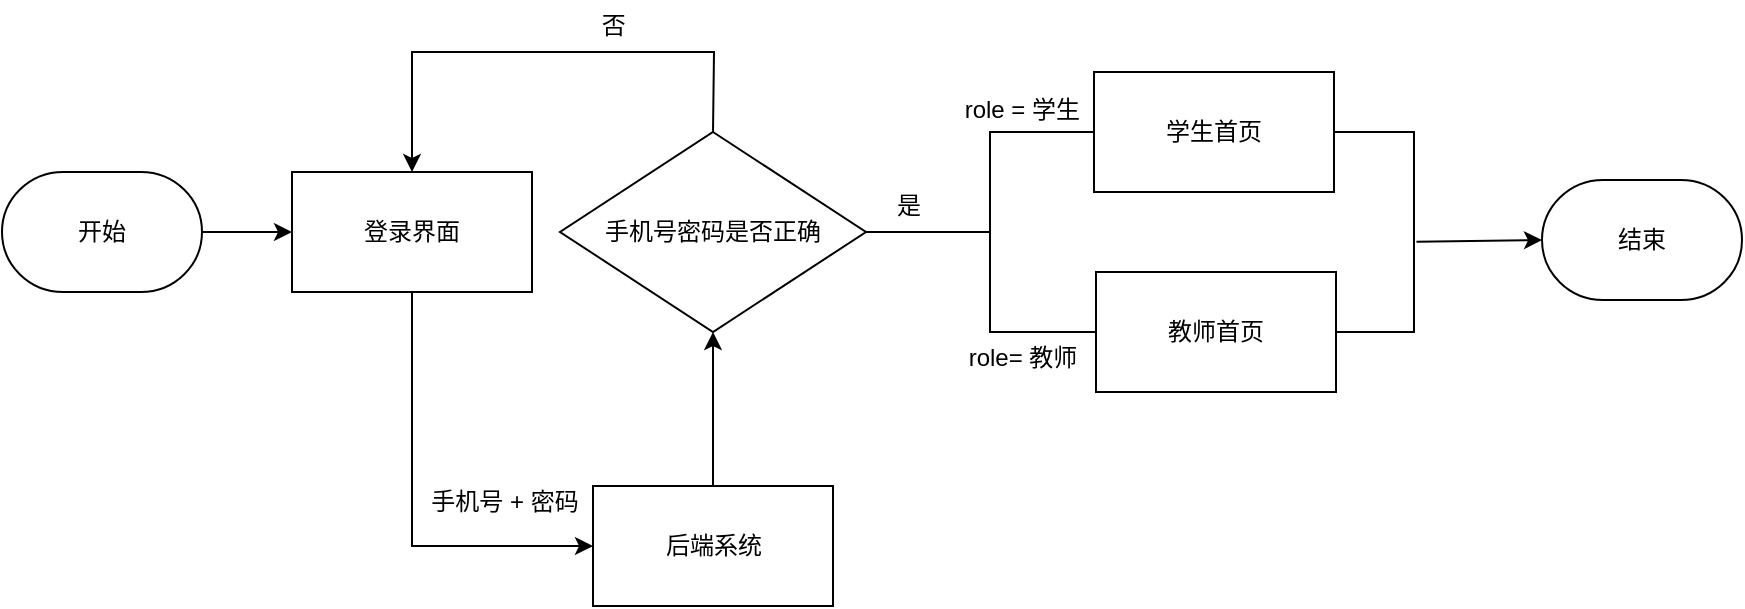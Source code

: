 <mxfile scale="20" border="20">
    <diagram id="CX3G9Xh7dB3GCvSDx5av" name="第 1 页">
        <mxGraphModel dx="818" dy="483" grid="0" gridSize="10" guides="1" tooltips="1" connect="1" arrows="1" fold="1" page="1" pageScale="1" pageWidth="1169" pageHeight="827" background="#ffffff" math="0" shadow="0">
            <root>
                <mxCell id="0"/>
                <mxCell id="1" parent="0"/>
                <mxCell id="14" style="edgeStyle=none;rounded=0;html=1;exitX=0.5;exitY=0;exitDx=0;exitDy=0;entryX=0.5;entryY=1;entryDx=0;entryDy=0;entryPerimeter=0;strokeColor=#000000;fontColor=#000000;strokeWidth=1;" parent="1" source="3" target="10" edge="1">
                    <mxGeometry relative="1" as="geometry"/>
                </mxCell>
                <mxCell id="3" value="后端系统" style="whiteSpace=wrap;html=1;rounded=0;fillColor=#FFFFFF;fontColor=#000000;strokeColor=#000000;strokeWidth=1;" parent="1" vertex="1">
                    <mxGeometry x="308.5" y="274" width="120" height="60" as="geometry"/>
                </mxCell>
                <mxCell id="12" style="edgeStyle=none;html=1;exitX=0.5;exitY=1;exitDx=0;exitDy=0;entryX=0;entryY=0.5;entryDx=0;entryDy=0;fontColor=#000000;strokeColor=#000000;rounded=0;strokeWidth=1;" parent="1" source="2" target="3" edge="1">
                    <mxGeometry relative="1" as="geometry">
                        <Array as="points">
                            <mxPoint x="218" y="304"/>
                        </Array>
                    </mxGeometry>
                </mxCell>
                <mxCell id="2" value="登录界面" style="rounded=0;whiteSpace=wrap;html=1;fillColor=#FFFFFF;fontColor=#000000;strokeColor=#000000;strokeWidth=1;" parent="1" vertex="1">
                    <mxGeometry x="158" y="117" width="120" height="60" as="geometry"/>
                </mxCell>
                <mxCell id="18" value="" style="edgeStyle=none;rounded=0;html=1;strokeColor=#000000;fontColor=#000000;endArrow=none;endFill=0;strokeWidth=1;" parent="1" source="10" edge="1">
                    <mxGeometry relative="1" as="geometry">
                        <mxPoint x="489" y="147" as="targetPoint"/>
                    </mxGeometry>
                </mxCell>
                <mxCell id="32" style="edgeStyle=none;html=1;exitX=0.5;exitY=0;exitDx=0;exitDy=0;exitPerimeter=0;entryX=0.5;entryY=0;entryDx=0;entryDy=0;strokeColor=#000000;rounded=0;fontColor=#000000;strokeWidth=1;" parent="1" source="10" target="2" edge="1">
                    <mxGeometry relative="1" as="geometry">
                        <Array as="points">
                            <mxPoint x="369" y="57"/>
                            <mxPoint x="218" y="57"/>
                        </Array>
                    </mxGeometry>
                </mxCell>
                <mxCell id="10" value="手机号密码是否正确" style="strokeWidth=1;html=1;shape=mxgraph.flowchart.decision;whiteSpace=wrap;strokeColor=#000000;fillColor=#FFFFFF;fontColor=#000000;" parent="1" vertex="1">
                    <mxGeometry x="292" y="97" width="153" height="100" as="geometry"/>
                </mxCell>
                <mxCell id="11" value="&lt;font&gt;手机号 + 密码&lt;/font&gt;" style="text;html=1;align=center;verticalAlign=middle;resizable=0;points=[];autosize=1;strokeColor=none;fillColor=none;fontColor=#000000;strokeWidth=1;" parent="1" vertex="1">
                    <mxGeometry x="218" y="269" width="92" height="26" as="geometry"/>
                </mxCell>
                <mxCell id="19" value="是" style="text;html=1;align=center;verticalAlign=middle;resizable=0;points=[];autosize=1;strokeColor=none;fillColor=none;fontColor=#000000;strokeWidth=1;" parent="1" vertex="1">
                    <mxGeometry x="451" y="121" width="30" height="26" as="geometry"/>
                </mxCell>
                <mxCell id="23" style="edgeStyle=none;rounded=0;html=1;exitX=1;exitY=0;exitDx=0;exitDy=0;exitPerimeter=0;entryX=0;entryY=0.5;entryDx=0;entryDy=0;strokeColor=#000000;fontColor=#000000;endArrow=none;endFill=0;strokeWidth=1;" parent="1" source="20" target="22" edge="1">
                    <mxGeometry relative="1" as="geometry"/>
                </mxCell>
                <mxCell id="26" style="edgeStyle=none;rounded=0;html=1;exitX=1;exitY=1;exitDx=0;exitDy=0;exitPerimeter=0;entryX=0;entryY=0.5;entryDx=0;entryDy=0;strokeColor=#000000;fontColor=#000000;endArrow=none;endFill=0;strokeWidth=1;" parent="1" source="20" target="25" edge="1">
                    <mxGeometry relative="1" as="geometry"/>
                </mxCell>
                <mxCell id="20" value="" style="strokeWidth=1;html=1;shape=mxgraph.flowchart.annotation_2;align=left;labelPosition=right;pointerEvents=1;strokeColor=#000000;fontColor=#000000;" parent="1" vertex="1">
                    <mxGeometry x="482" y="97" width="50" height="100" as="geometry"/>
                </mxCell>
                <mxCell id="35" style="edgeStyle=none;rounded=0;html=1;exitX=1;exitY=0.5;exitDx=0;exitDy=0;entryX=1;entryY=0.5;entryDx=0;entryDy=0;strokeColor=#000000;fontColor=#000000;endArrow=none;endFill=0;strokeWidth=1;" parent="1" source="22" target="25" edge="1">
                    <mxGeometry relative="1" as="geometry">
                        <Array as="points">
                            <mxPoint x="719" y="97"/>
                            <mxPoint x="719" y="197"/>
                        </Array>
                    </mxGeometry>
                </mxCell>
                <mxCell id="22" value="学生首页" style="whiteSpace=wrap;html=1;rounded=0;fillColor=#FFFFFF;fontColor=#000000;strokeColor=#000000;strokeWidth=1;" parent="1" vertex="1">
                    <mxGeometry x="559" y="67" width="120" height="60" as="geometry"/>
                </mxCell>
                <mxCell id="24" value="&amp;nbsp;role = 学生" style="text;html=1;align=center;verticalAlign=middle;resizable=0;points=[];autosize=1;strokeColor=none;fillColor=none;fontColor=#000000;strokeWidth=1;" parent="1" vertex="1">
                    <mxGeometry x="481" y="73" width="79" height="26" as="geometry"/>
                </mxCell>
                <mxCell id="25" value="教师首页" style="whiteSpace=wrap;html=1;rounded=0;fillColor=#FFFFFF;fontColor=#000000;strokeColor=#000000;strokeWidth=1;" parent="1" vertex="1">
                    <mxGeometry x="560" y="167" width="120" height="60" as="geometry"/>
                </mxCell>
                <mxCell id="28" value="role= 教师" style="text;html=1;align=center;verticalAlign=middle;resizable=0;points=[];autosize=1;strokeColor=none;fillColor=none;fontColor=#000000;strokeWidth=1;" parent="1" vertex="1">
                    <mxGeometry x="487" y="197" width="72" height="26" as="geometry"/>
                </mxCell>
                <mxCell id="30" style="edgeStyle=none;html=1;exitX=1;exitY=0.5;exitDx=0;exitDy=0;exitPerimeter=0;entryX=0;entryY=0.5;entryDx=0;entryDy=0;strokeColor=#000000;fontColor=#000000;strokeWidth=1;" parent="1" source="29" target="2" edge="1">
                    <mxGeometry relative="1" as="geometry"/>
                </mxCell>
                <mxCell id="29" value="开始" style="strokeWidth=1;html=1;shape=mxgraph.flowchart.terminator;whiteSpace=wrap;fillColor=#FFFFFF;fontColor=#000000;strokeColor=#000000;" parent="1" vertex="1">
                    <mxGeometry x="13" y="117" width="100" height="60" as="geometry"/>
                </mxCell>
                <mxCell id="36" style="edgeStyle=none;rounded=0;html=1;exitX=0;exitY=0.5;exitDx=0;exitDy=0;exitPerimeter=0;strokeColor=#000000;fontColor=#000000;endArrow=classic;endFill=1;entryX=0;entryY=0.5;entryDx=0;entryDy=0;entryPerimeter=0;strokeWidth=1;" parent="1" target="31" edge="1">
                    <mxGeometry relative="1" as="geometry">
                        <mxPoint x="720.218" y="151.818" as="sourcePoint"/>
                    </mxGeometry>
                </mxCell>
                <mxCell id="31" value="结束" style="strokeWidth=1;html=1;shape=mxgraph.flowchart.terminator;whiteSpace=wrap;fillColor=#FFFFFF;fontColor=#000000;strokeColor=#000000;" parent="1" vertex="1">
                    <mxGeometry x="783" y="121" width="100" height="60" as="geometry"/>
                </mxCell>
                <mxCell id="33" value="&lt;font&gt;否&amp;nbsp;&lt;/font&gt;" style="text;html=1;align=center;verticalAlign=middle;resizable=0;points=[];autosize=1;strokeColor=none;fillColor=none;fontColor=#000000;strokeWidth=1;" parent="1" vertex="1">
                    <mxGeometry x="303" y="31" width="33" height="26" as="geometry"/>
                </mxCell>
            </root>
        </mxGraphModel>
    </diagram>
</mxfile>